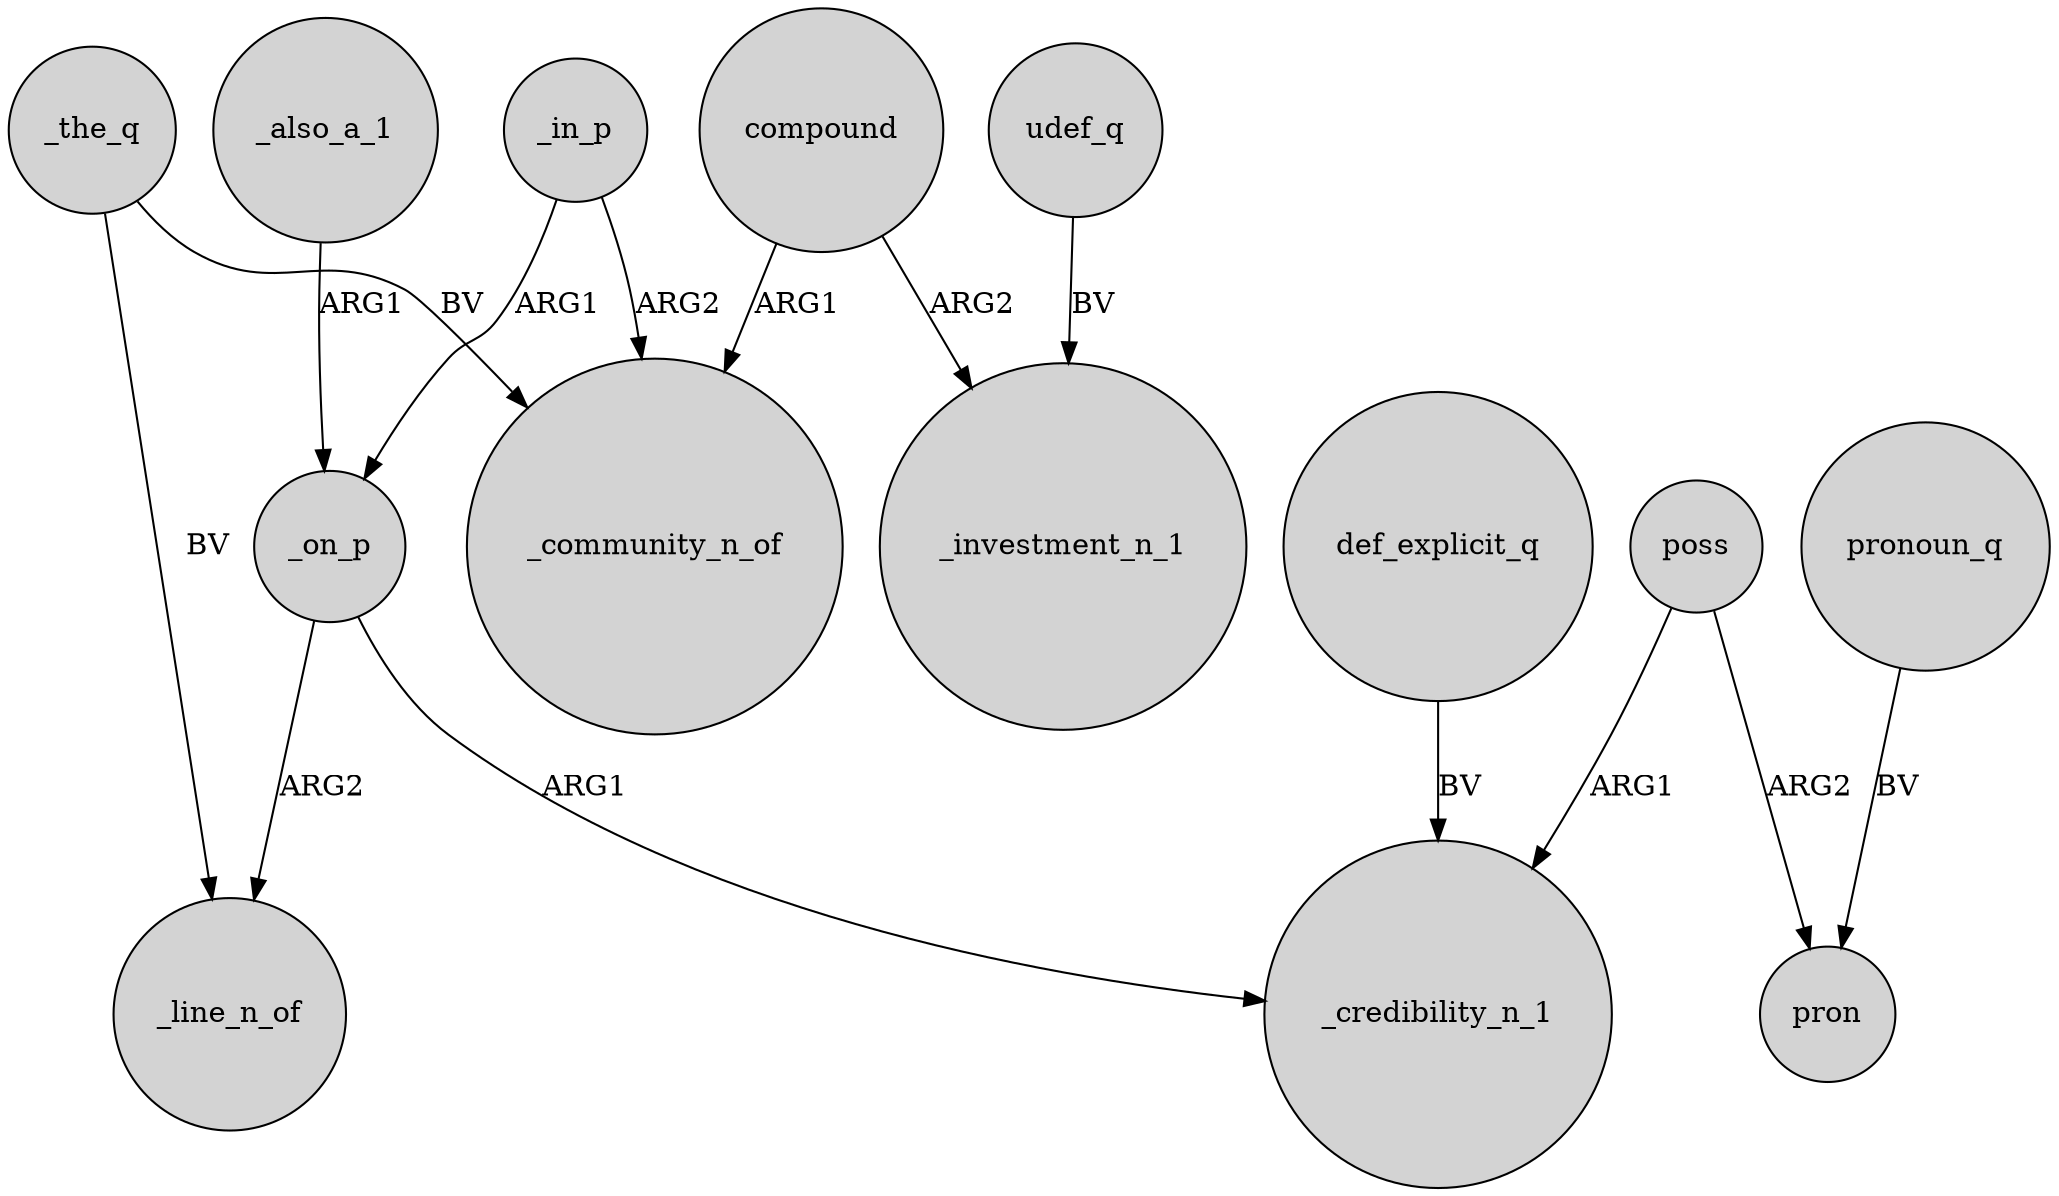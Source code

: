 digraph {
	node [shape=circle style=filled]
	def_explicit_q -> _credibility_n_1 [label=BV]
	compound -> _investment_n_1 [label=ARG2]
	_on_p -> _credibility_n_1 [label=ARG1]
	udef_q -> _investment_n_1 [label=BV]
	poss -> _credibility_n_1 [label=ARG1]
	poss -> pron [label=ARG2]
	_in_p -> _on_p [label=ARG1]
	_in_p -> _community_n_of [label=ARG2]
	_the_q -> _community_n_of [label=BV]
	_also_a_1 -> _on_p [label=ARG1]
	_the_q -> _line_n_of [label=BV]
	compound -> _community_n_of [label=ARG1]
	_on_p -> _line_n_of [label=ARG2]
	pronoun_q -> pron [label=BV]
}

